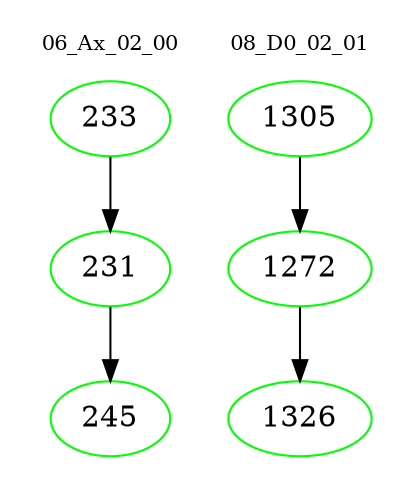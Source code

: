 digraph{
subgraph cluster_0 {
color = white
label = "06_Ax_02_00";
fontsize=10;
T0_233 [label="233", color="green"]
T0_233 -> T0_231 [color="black"]
T0_231 [label="231", color="green"]
T0_231 -> T0_245 [color="black"]
T0_245 [label="245", color="green"]
}
subgraph cluster_1 {
color = white
label = "08_D0_02_01";
fontsize=10;
T1_1305 [label="1305", color="green"]
T1_1305 -> T1_1272 [color="black"]
T1_1272 [label="1272", color="green"]
T1_1272 -> T1_1326 [color="black"]
T1_1326 [label="1326", color="green"]
}
}
